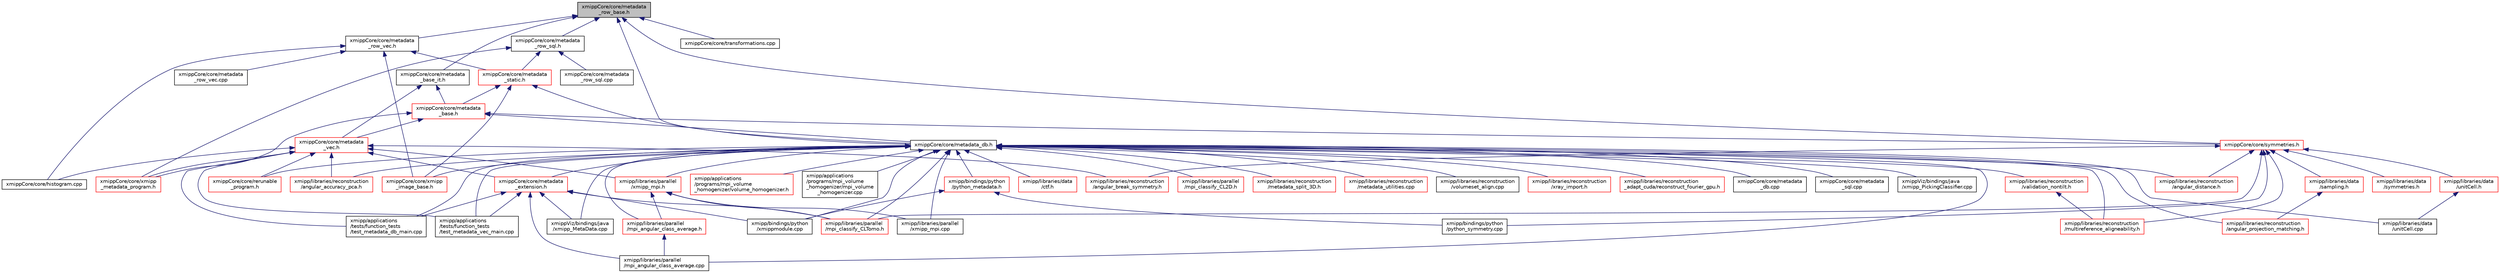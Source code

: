 digraph "xmippCore/core/metadata_row_base.h"
{
  edge [fontname="Helvetica",fontsize="10",labelfontname="Helvetica",labelfontsize="10"];
  node [fontname="Helvetica",fontsize="10",shape=record];
  Node10 [label="xmippCore/core/metadata\l_row_base.h",height=0.2,width=0.4,color="black", fillcolor="grey75", style="filled", fontcolor="black"];
  Node10 -> Node11 [dir="back",color="midnightblue",fontsize="10",style="solid",fontname="Helvetica"];
  Node11 [label="xmippCore/core/metadata\l_row_vec.h",height=0.2,width=0.4,color="black", fillcolor="white", style="filled",URL="$metadata__row__vec_8h.html"];
  Node11 -> Node12 [dir="back",color="midnightblue",fontsize="10",style="solid",fontname="Helvetica"];
  Node12 [label="xmippCore/core/xmipp\l_image_base.h",height=0.2,width=0.4,color="red", fillcolor="white", style="filled",URL="$xmipp__image__base_8h.html"];
  Node11 -> Node642 [dir="back",color="midnightblue",fontsize="10",style="solid",fontname="Helvetica"];
  Node642 [label="xmippCore/core/metadata\l_static.h",height=0.2,width=0.4,color="red", fillcolor="white", style="filled",URL="$metadata__static_8h.html"];
  Node642 -> Node12 [dir="back",color="midnightblue",fontsize="10",style="solid",fontname="Helvetica"];
  Node642 -> Node643 [dir="back",color="midnightblue",fontsize="10",style="solid",fontname="Helvetica"];
  Node643 [label="xmippCore/core/metadata\l_base.h",height=0.2,width=0.4,color="red", fillcolor="white", style="filled",URL="$metadata__base_8h.html"];
  Node643 -> Node646 [dir="back",color="midnightblue",fontsize="10",style="solid",fontname="Helvetica"];
  Node646 [label="xmippCore/core/metadata_db.h",height=0.2,width=0.4,color="black", fillcolor="white", style="filled",URL="$metadata__db_8h.html"];
  Node646 -> Node262 [dir="back",color="midnightblue",fontsize="10",style="solid",fontname="Helvetica"];
  Node262 [label="xmipp/applications\l/programs/mpi_volume\l_homogenizer/volume_homogenizer.h",height=0.2,width=0.4,color="red", fillcolor="white", style="filled",URL="$volume__homogenizer_8h.html"];
  Node646 -> Node264 [dir="back",color="midnightblue",fontsize="10",style="solid",fontname="Helvetica"];
  Node264 [label="xmipp/applications\l/programs/mpi_volume\l_homogenizer/mpi_volume\l_homogenizer.cpp",height=0.2,width=0.4,color="black", fillcolor="white", style="filled",URL="$mpi__volume__homogenizer_8cpp.html"];
  Node646 -> Node577 [dir="back",color="midnightblue",fontsize="10",style="solid",fontname="Helvetica"];
  Node577 [label="xmipp/applications\l/tests/function_tests\l/test_metadata_db_main.cpp",height=0.2,width=0.4,color="black", fillcolor="white", style="filled",URL="$test__metadata__db__main_8cpp.html"];
  Node646 -> Node578 [dir="back",color="midnightblue",fontsize="10",style="solid",fontname="Helvetica"];
  Node578 [label="xmipp/applications\l/tests/function_tests\l/test_metadata_vec_main.cpp",height=0.2,width=0.4,color="black", fillcolor="white", style="filled",URL="$test__metadata__vec__main_8cpp.html"];
  Node646 -> Node647 [dir="back",color="midnightblue",fontsize="10",style="solid",fontname="Helvetica"];
  Node647 [label="xmipp/bindings/python\l/python_metadata.h",height=0.2,width=0.4,color="red", fillcolor="white", style="filled",URL="$python__metadata_8h.html"];
  Node647 -> Node649 [dir="back",color="midnightblue",fontsize="10",style="solid",fontname="Helvetica"];
  Node649 [label="xmipp/bindings/python\l/python_symmetry.cpp",height=0.2,width=0.4,color="black", fillcolor="white", style="filled",URL="$python__symmetry_8cpp.html"];
  Node647 -> Node267 [dir="back",color="midnightblue",fontsize="10",style="solid",fontname="Helvetica"];
  Node267 [label="xmipp/bindings/python\l/xmippmodule.cpp",height=0.2,width=0.4,color="black", fillcolor="white", style="filled",URL="$xmippmodule_8cpp.html"];
  Node646 -> Node267 [dir="back",color="midnightblue",fontsize="10",style="solid",fontname="Helvetica"];
  Node646 -> Node651 [dir="back",color="midnightblue",fontsize="10",style="solid",fontname="Helvetica"];
  Node651 [label="xmipp/libraries/data\l/ctf.h",height=0.2,width=0.4,color="red", fillcolor="white", style="filled",URL="$ctf_8h.html"];
  Node646 -> Node429 [dir="back",color="midnightblue",fontsize="10",style="solid",fontname="Helvetica"];
  Node429 [label="xmipp/libraries/data\l/unitCell.cpp",height=0.2,width=0.4,color="black", fillcolor="white", style="filled",URL="$unitCell_8cpp.html"];
  Node646 -> Node443 [dir="back",color="midnightblue",fontsize="10",style="solid",fontname="Helvetica"];
  Node443 [label="xmipp/libraries/parallel\l/mpi_angular_class_average.h",height=0.2,width=0.4,color="red", fillcolor="white", style="filled",URL="$mpi__angular__class__average_8h.html"];
  Node443 -> Node445 [dir="back",color="midnightblue",fontsize="10",style="solid",fontname="Helvetica"];
  Node445 [label="xmipp/libraries/parallel\l/mpi_angular_class_average.cpp",height=0.2,width=0.4,color="black", fillcolor="white", style="filled",URL="$mpi__angular__class__average_8cpp.html"];
  Node646 -> Node445 [dir="back",color="midnightblue",fontsize="10",style="solid",fontname="Helvetica"];
  Node646 -> Node655 [dir="back",color="midnightblue",fontsize="10",style="solid",fontname="Helvetica"];
  Node655 [label="xmipp/libraries/parallel\l/mpi_classify_CL2D.h",height=0.2,width=0.4,color="red", fillcolor="white", style="filled",URL="$mpi__classify__CL2D_8h.html"];
  Node646 -> Node657 [dir="back",color="midnightblue",fontsize="10",style="solid",fontname="Helvetica"];
  Node657 [label="xmipp/libraries/parallel\l/xmipp_mpi.h",height=0.2,width=0.4,color="red", fillcolor="white", style="filled",URL="$xmipp__mpi_8h.html"];
  Node657 -> Node443 [dir="back",color="midnightblue",fontsize="10",style="solid",fontname="Helvetica"];
  Node657 -> Node98 [dir="back",color="midnightblue",fontsize="10",style="solid",fontname="Helvetica"];
  Node98 [label="xmipp/libraries/parallel\l/mpi_classify_CLTomo.h",height=0.2,width=0.4,color="red", fillcolor="white", style="filled",URL="$mpi__classify__CLTomo_8h.html"];
  Node657 -> Node680 [dir="back",color="midnightblue",fontsize="10",style="solid",fontname="Helvetica"];
  Node680 [label="xmipp/libraries/parallel\l/xmipp_mpi.cpp",height=0.2,width=0.4,color="black", fillcolor="white", style="filled",URL="$xmipp__mpi_8cpp.html"];
  Node646 -> Node98 [dir="back",color="midnightblue",fontsize="10",style="solid",fontname="Helvetica"];
  Node646 -> Node680 [dir="back",color="midnightblue",fontsize="10",style="solid",fontname="Helvetica"];
  Node646 -> Node452 [dir="back",color="midnightblue",fontsize="10",style="solid",fontname="Helvetica"];
  Node452 [label="xmipp/libraries/reconstruction\l/angular_accuracy_pca.h",height=0.2,width=0.4,color="red", fillcolor="white", style="filled",URL="$angular__accuracy__pca_8h.html"];
  Node646 -> Node681 [dir="back",color="midnightblue",fontsize="10",style="solid",fontname="Helvetica"];
  Node681 [label="xmipp/libraries/reconstruction\l/angular_distance.h",height=0.2,width=0.4,color="red", fillcolor="white", style="filled",URL="$angular__distance_8h.html"];
  Node646 -> Node686 [dir="back",color="midnightblue",fontsize="10",style="solid",fontname="Helvetica"];
  Node686 [label="xmipp/libraries/reconstruction\l/angular_projection_matching.h",height=0.2,width=0.4,color="red", fillcolor="white", style="filled",URL="$angular__projection__matching_8h.html"];
  Node646 -> Node688 [dir="back",color="midnightblue",fontsize="10",style="solid",fontname="Helvetica"];
  Node688 [label="xmipp/libraries/reconstruction\l/metadata_split_3D.h",height=0.2,width=0.4,color="red", fillcolor="white", style="filled",URL="$metadata__split__3D_8h.html"];
  Node646 -> Node690 [dir="back",color="midnightblue",fontsize="10",style="solid",fontname="Helvetica"];
  Node690 [label="xmipp/libraries/reconstruction\l/metadata_utilities.cpp",height=0.2,width=0.4,color="red", fillcolor="white", style="filled",URL="$metadata__utilities_8cpp.html"];
  Node646 -> Node692 [dir="back",color="midnightblue",fontsize="10",style="solid",fontname="Helvetica"];
  Node692 [label="xmipp/libraries/reconstruction\l/validation_nontilt.h",height=0.2,width=0.4,color="red", fillcolor="white", style="filled",URL="$validation__nontilt_8h.html"];
  Node692 -> Node171 [dir="back",color="midnightblue",fontsize="10",style="solid",fontname="Helvetica"];
  Node171 [label="xmipp/libraries/reconstruction\l/multireference_aligneability.h",height=0.2,width=0.4,color="red", fillcolor="white", style="filled",URL="$multireference__aligneability_8h.html"];
  Node646 -> Node171 [dir="back",color="midnightblue",fontsize="10",style="solid",fontname="Helvetica"];
  Node646 -> Node695 [dir="back",color="midnightblue",fontsize="10",style="solid",fontname="Helvetica"];
  Node695 [label="xmipp/libraries/reconstruction\l/volumeset_align.cpp",height=0.2,width=0.4,color="black", fillcolor="white", style="filled",URL="$volumeset__align_8cpp.html"];
  Node646 -> Node562 [dir="back",color="midnightblue",fontsize="10",style="solid",fontname="Helvetica"];
  Node562 [label="xmipp/libraries/reconstruction\l/xray_import.h",height=0.2,width=0.4,color="red", fillcolor="white", style="filled",URL="$xray__import_8h.html"];
  Node646 -> Node245 [dir="back",color="midnightblue",fontsize="10",style="solid",fontname="Helvetica"];
  Node245 [label="xmipp/libraries/reconstruction\l_adapt_cuda/reconstruct_fourier_gpu.h",height=0.2,width=0.4,color="red", fillcolor="white", style="filled",URL="$reconstruct__fourier__gpu_8h.html"];
  Node646 -> Node12 [dir="back",color="midnightblue",fontsize="10",style="solid",fontname="Helvetica"];
  Node646 -> Node576 [dir="back",color="midnightblue",fontsize="10",style="solid",fontname="Helvetica"];
  Node576 [label="xmippCore/core/metadata\l_extension.h",height=0.2,width=0.4,color="red", fillcolor="white", style="filled",URL="$metadata__extension_8h.html"];
  Node576 -> Node577 [dir="back",color="midnightblue",fontsize="10",style="solid",fontname="Helvetica"];
  Node576 -> Node578 [dir="back",color="midnightblue",fontsize="10",style="solid",fontname="Helvetica"];
  Node576 -> Node267 [dir="back",color="midnightblue",fontsize="10",style="solid",fontname="Helvetica"];
  Node576 -> Node445 [dir="back",color="midnightblue",fontsize="10",style="solid",fontname="Helvetica"];
  Node576 -> Node98 [dir="back",color="midnightblue",fontsize="10",style="solid",fontname="Helvetica"];
  Node576 -> Node597 [dir="back",color="midnightblue",fontsize="10",style="solid",fontname="Helvetica"];
  Node597 [label="xmippViz/bindings/java\l/xmipp_MetaData.cpp",height=0.2,width=0.4,color="black", fillcolor="white", style="filled",URL="$bindings_2java_2xmipp__MetaData_8cpp.html"];
  Node646 -> Node604 [dir="back",color="midnightblue",fontsize="10",style="solid",fontname="Helvetica"];
  Node604 [label="xmippCore/core/metadata\l_db.cpp",height=0.2,width=0.4,color="black", fillcolor="white", style="filled",URL="$metadata__db_8cpp.html"];
  Node646 -> Node696 [dir="back",color="midnightblue",fontsize="10",style="solid",fontname="Helvetica"];
  Node696 [label="xmippCore/core/metadata\l_sql.cpp",height=0.2,width=0.4,color="black", fillcolor="white", style="filled",URL="$metadata__sql_8cpp.html"];
  Node646 -> Node697 [dir="back",color="midnightblue",fontsize="10",style="solid",fontname="Helvetica"];
  Node697 [label="xmippCore/core/rerunable\l_program.h",height=0.2,width=0.4,color="red", fillcolor="white", style="filled",URL="$rerunable__program_8h.html"];
  Node646 -> Node597 [dir="back",color="midnightblue",fontsize="10",style="solid",fontname="Helvetica"];
  Node646 -> Node355 [dir="back",color="midnightblue",fontsize="10",style="solid",fontname="Helvetica"];
  Node355 [label="xmippViz/bindings/java\l/xmipp_PickingClassifier.cpp",height=0.2,width=0.4,color="black", fillcolor="white", style="filled",URL="$xmipp__PickingClassifier_8cpp.html"];
  Node643 -> Node704 [dir="back",color="midnightblue",fontsize="10",style="solid",fontname="Helvetica"];
  Node704 [label="xmippCore/core/metadata\l_vec.h",height=0.2,width=0.4,color="red", fillcolor="white", style="filled",URL="$metadata__vec_8h.html"];
  Node704 -> Node577 [dir="back",color="midnightblue",fontsize="10",style="solid",fontname="Helvetica"];
  Node704 -> Node578 [dir="back",color="midnightblue",fontsize="10",style="solid",fontname="Helvetica"];
  Node704 -> Node657 [dir="back",color="midnightblue",fontsize="10",style="solid",fontname="Helvetica"];
  Node704 -> Node452 [dir="back",color="midnightblue",fontsize="10",style="solid",fontname="Helvetica"];
  Node704 -> Node713 [dir="back",color="midnightblue",fontsize="10",style="solid",fontname="Helvetica"];
  Node713 [label="xmipp/libraries/reconstruction\l/angular_break_symmetry.h",height=0.2,width=0.4,color="red", fillcolor="white", style="filled",URL="$angular__break__symmetry_8h.html"];
  Node704 -> Node576 [dir="back",color="midnightblue",fontsize="10",style="solid",fontname="Helvetica"];
  Node704 -> Node748 [dir="back",color="midnightblue",fontsize="10",style="solid",fontname="Helvetica"];
  Node748 [label="xmippCore/core/histogram.cpp",height=0.2,width=0.4,color="black", fillcolor="white", style="filled",URL="$histogram_8cpp.html"];
  Node704 -> Node697 [dir="back",color="midnightblue",fontsize="10",style="solid",fontname="Helvetica"];
  Node704 -> Node749 [dir="back",color="midnightblue",fontsize="10",style="solid",fontname="Helvetica"];
  Node749 [label="xmippCore/core/xmipp\l_metadata_program.h",height=0.2,width=0.4,color="red", fillcolor="white", style="filled",URL="$xmipp__metadata__program_8h.html"];
  Node643 -> Node766 [dir="back",color="midnightblue",fontsize="10",style="solid",fontname="Helvetica"];
  Node766 [label="xmippCore/core/symmetries.h",height=0.2,width=0.4,color="red", fillcolor="white", style="filled",URL="$ore_2core_2symmetries_8h.html"];
  Node766 -> Node649 [dir="back",color="midnightblue",fontsize="10",style="solid",fontname="Helvetica"];
  Node766 -> Node767 [dir="back",color="midnightblue",fontsize="10",style="solid",fontname="Helvetica"];
  Node767 [label="xmipp/libraries/data\l/sampling.h",height=0.2,width=0.4,color="red", fillcolor="white", style="filled",URL="$sampling_8h.html"];
  Node767 -> Node686 [dir="back",color="midnightblue",fontsize="10",style="solid",fontname="Helvetica"];
  Node766 -> Node296 [dir="back",color="midnightblue",fontsize="10",style="solid",fontname="Helvetica"];
  Node296 [label="xmipp/libraries/data\l/symmetries.h",height=0.2,width=0.4,color="red", fillcolor="white", style="filled",URL="$libraries_2data_2symmetries_8h.html"];
  Node766 -> Node428 [dir="back",color="midnightblue",fontsize="10",style="solid",fontname="Helvetica"];
  Node428 [label="xmipp/libraries/data\l/unitCell.h",height=0.2,width=0.4,color="red", fillcolor="white", style="filled",URL="$unitCell_8h.html"];
  Node428 -> Node429 [dir="back",color="midnightblue",fontsize="10",style="solid",fontname="Helvetica"];
  Node766 -> Node98 [dir="back",color="midnightblue",fontsize="10",style="solid",fontname="Helvetica"];
  Node766 -> Node713 [dir="back",color="midnightblue",fontsize="10",style="solid",fontname="Helvetica"];
  Node766 -> Node681 [dir="back",color="midnightblue",fontsize="10",style="solid",fontname="Helvetica"];
  Node766 -> Node171 [dir="back",color="midnightblue",fontsize="10",style="solid",fontname="Helvetica"];
  Node643 -> Node749 [dir="back",color="midnightblue",fontsize="10",style="solid",fontname="Helvetica"];
  Node642 -> Node646 [dir="back",color="midnightblue",fontsize="10",style="solid",fontname="Helvetica"];
  Node11 -> Node748 [dir="back",color="midnightblue",fontsize="10",style="solid",fontname="Helvetica"];
  Node11 -> Node784 [dir="back",color="midnightblue",fontsize="10",style="solid",fontname="Helvetica"];
  Node784 [label="xmippCore/core/metadata\l_row_vec.cpp",height=0.2,width=0.4,color="black", fillcolor="white", style="filled",URL="$metadata__row__vec_8cpp.html"];
  Node10 -> Node785 [dir="back",color="midnightblue",fontsize="10",style="solid",fontname="Helvetica"];
  Node785 [label="xmippCore/core/metadata\l_row_sql.h",height=0.2,width=0.4,color="black", fillcolor="white", style="filled",URL="$metadata__row__sql_8h.html"];
  Node785 -> Node642 [dir="back",color="midnightblue",fontsize="10",style="solid",fontname="Helvetica"];
  Node785 -> Node786 [dir="back",color="midnightblue",fontsize="10",style="solid",fontname="Helvetica"];
  Node786 [label="xmippCore/core/metadata\l_row_sql.cpp",height=0.2,width=0.4,color="black", fillcolor="white", style="filled",URL="$metadata__row__sql_8cpp.html"];
  Node785 -> Node749 [dir="back",color="midnightblue",fontsize="10",style="solid",fontname="Helvetica"];
  Node10 -> Node787 [dir="back",color="midnightblue",fontsize="10",style="solid",fontname="Helvetica"];
  Node787 [label="xmippCore/core/metadata\l_base_it.h",height=0.2,width=0.4,color="black", fillcolor="white", style="filled",URL="$metadata__base__it_8h.html"];
  Node787 -> Node643 [dir="back",color="midnightblue",fontsize="10",style="solid",fontname="Helvetica"];
  Node787 -> Node704 [dir="back",color="midnightblue",fontsize="10",style="solid",fontname="Helvetica"];
  Node10 -> Node646 [dir="back",color="midnightblue",fontsize="10",style="solid",fontname="Helvetica"];
  Node10 -> Node766 [dir="back",color="midnightblue",fontsize="10",style="solid",fontname="Helvetica"];
  Node10 -> Node788 [dir="back",color="midnightblue",fontsize="10",style="solid",fontname="Helvetica"];
  Node788 [label="xmippCore/core/transformations.cpp",height=0.2,width=0.4,color="black", fillcolor="white", style="filled",URL="$transformations_8cpp.html"];
}
